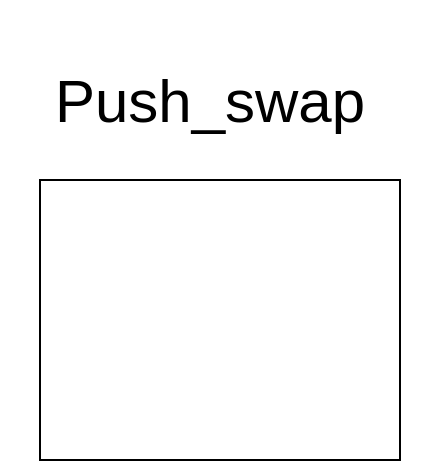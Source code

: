 <mxfile version="14.8.0" type="github">
  <diagram id="NN3JM0v2hgEeG8ZKTCxq" name="Page-1">
    <mxGraphModel dx="1213" dy="667" grid="1" gridSize="10" guides="1" tooltips="1" connect="1" arrows="1" fold="1" page="1" pageScale="1" pageWidth="850" pageHeight="1100" math="0" shadow="0">
      <root>
        <mxCell id="0" />
        <mxCell id="1" parent="0" />
        <mxCell id="7Y8vt28y_7Y9c8NecXF9-1" value="" style="rounded=0;whiteSpace=wrap;html=1;" vertex="1" parent="1">
          <mxGeometry x="20" y="90" width="180" height="140" as="geometry" />
        </mxCell>
        <mxCell id="7Y8vt28y_7Y9c8NecXF9-2" value="&lt;font style=&quot;font-size: 30px&quot;&gt;Push_swap&lt;/font&gt;" style="text;html=1;strokeColor=none;fillColor=none;align=center;verticalAlign=middle;whiteSpace=wrap;rounded=0;" vertex="1" parent="1">
          <mxGeometry width="210" height="100" as="geometry" />
        </mxCell>
      </root>
    </mxGraphModel>
  </diagram>
</mxfile>
